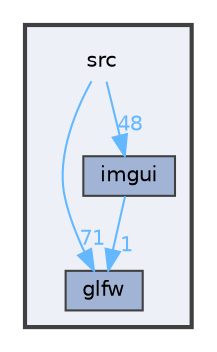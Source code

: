 digraph "src"
{
 // LATEX_PDF_SIZE
  bgcolor="transparent";
  edge [fontname=Helvetica,fontsize=10,labelfontname=Helvetica,labelfontsize=10];
  node [fontname=Helvetica,fontsize=10,shape=box,height=0.2,width=0.4];
  compound=true
  subgraph clusterdir_68267d1309a1af8e8297ef4c3efbcdba {
    graph [ bgcolor="#edf0f7", pencolor="grey25", label="", fontname=Helvetica,fontsize=10 style="filled,bold", URL="dir_68267d1309a1af8e8297ef4c3efbcdba.html",tooltip=""]
    dir_68267d1309a1af8e8297ef4c3efbcdba [shape=plaintext, label="src"];
  dir_4f42fb64a2a7ed6ea9e03b9eaacd6206 [label="glfw", fillcolor="#a2b4d6", color="grey25", style="filled", URL="dir_4f42fb64a2a7ed6ea9e03b9eaacd6206.html",tooltip=""];
  dir_c22cfa1b0f87b4cb70b9efd410032809 [label="imgui", fillcolor="#a2b4d6", color="grey25", style="filled", URL="dir_c22cfa1b0f87b4cb70b9efd410032809.html",tooltip=""];
  }
  dir_68267d1309a1af8e8297ef4c3efbcdba->dir_4f42fb64a2a7ed6ea9e03b9eaacd6206 [headlabel="71", labeldistance=1.5 headhref="dir_000046_000035.html" href="dir_000046_000035.html" color="steelblue1" fontcolor="steelblue1"];
  dir_68267d1309a1af8e8297ef4c3efbcdba->dir_c22cfa1b0f87b4cb70b9efd410032809 [headlabel="48", labeldistance=1.5 headhref="dir_000046_000039.html" href="dir_000046_000039.html" color="steelblue1" fontcolor="steelblue1"];
  dir_c22cfa1b0f87b4cb70b9efd410032809->dir_4f42fb64a2a7ed6ea9e03b9eaacd6206 [headlabel="1", labeldistance=1.5 headhref="dir_000039_000035.html" href="dir_000039_000035.html" color="steelblue1" fontcolor="steelblue1"];
}
